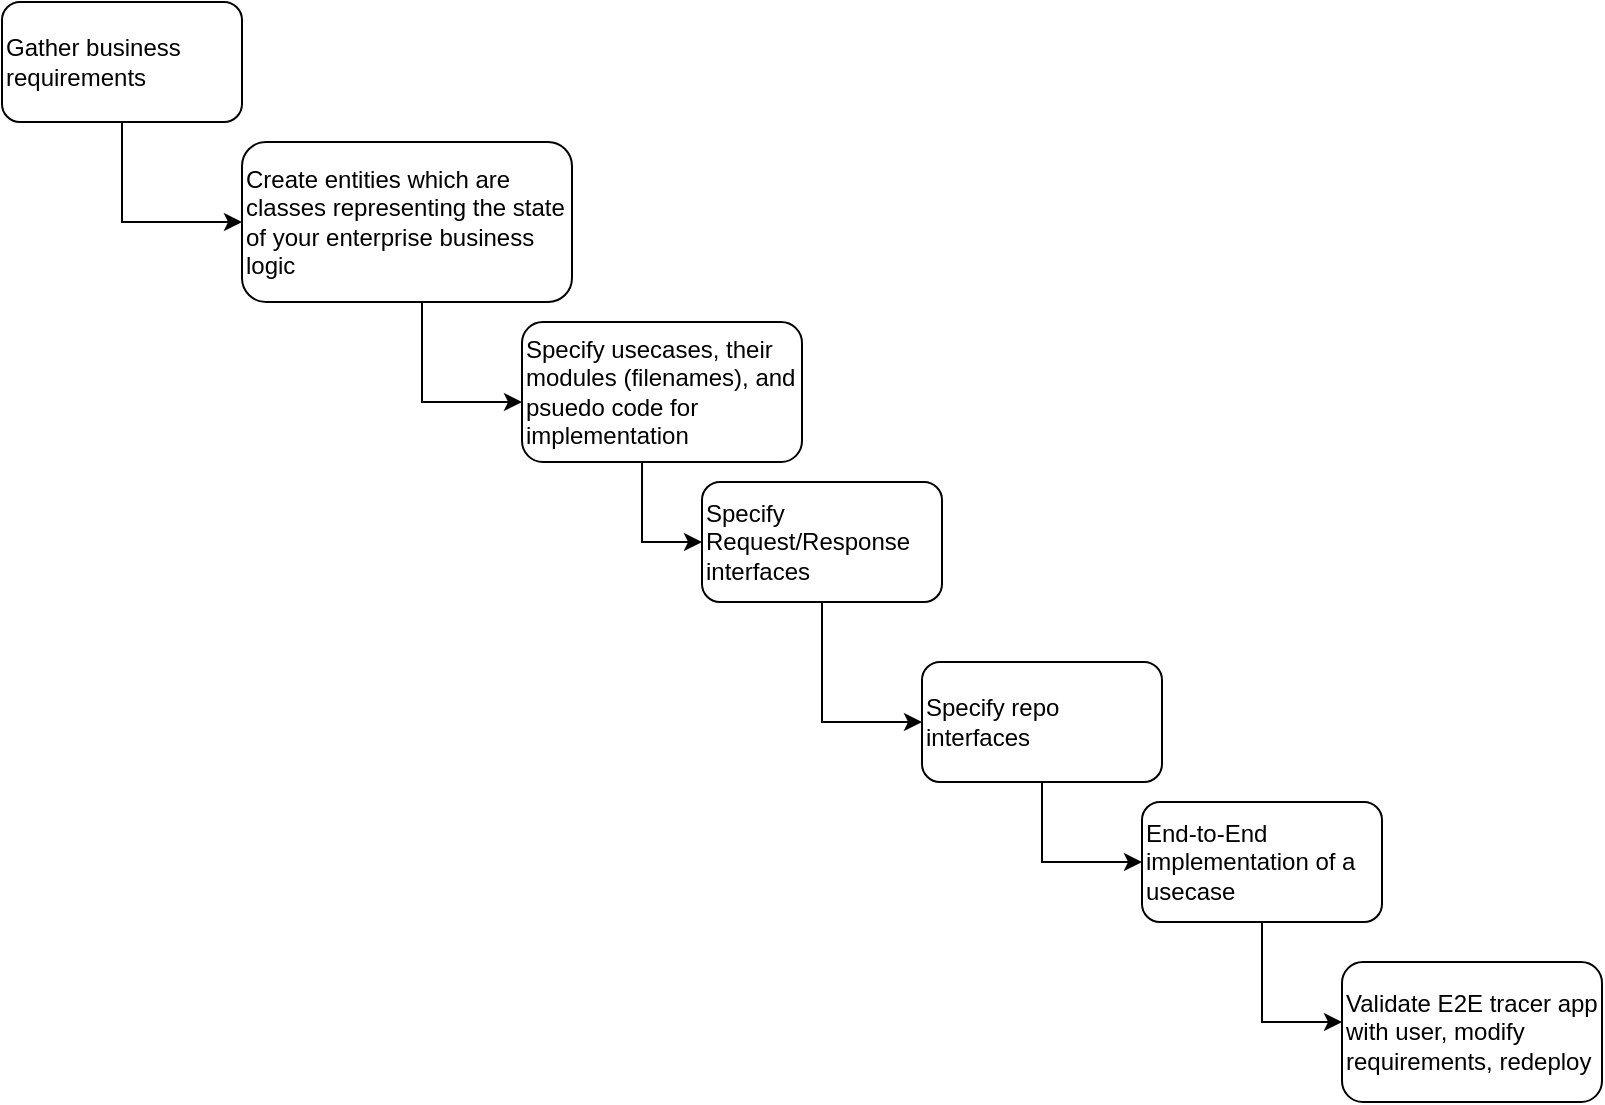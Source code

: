 <mxfile version="14.1.8" type="device"><diagram id="VlTA8ej1-gUALvqAtq2K" name="Page-1"><mxGraphModel dx="753" dy="466" grid="1" gridSize="10" guides="1" tooltips="1" connect="1" arrows="1" fold="1" page="1" pageScale="1" pageWidth="850" pageHeight="1100" math="0" shadow="0"><root><mxCell id="0"/><mxCell id="1" parent="0"/><mxCell id="_PDDuwf1gglLhWYPfyC7-5" value="" style="edgeStyle=orthogonalEdgeStyle;rounded=0;orthogonalLoop=1;jettySize=auto;html=1;" edge="1" parent="1" source="_PDDuwf1gglLhWYPfyC7-1" target="_PDDuwf1gglLhWYPfyC7-4"><mxGeometry relative="1" as="geometry"><Array as="points"><mxPoint x="270" y="470"/></Array></mxGeometry></mxCell><mxCell id="_PDDuwf1gglLhWYPfyC7-1" value="Gather business requirements" style="rounded=1;whiteSpace=wrap;html=1;align=left;" vertex="1" parent="1"><mxGeometry x="210" y="360" width="120" height="60" as="geometry"/></mxCell><mxCell id="_PDDuwf1gglLhWYPfyC7-4" value="Create entities which are classes representing the state of your enterprise business logic&amp;nbsp;" style="rounded=1;whiteSpace=wrap;html=1;align=left;" vertex="1" parent="1"><mxGeometry x="330" y="430" width="165" height="80" as="geometry"/></mxCell><mxCell id="_PDDuwf1gglLhWYPfyC7-10" value="" style="edgeStyle=orthogonalEdgeStyle;rounded=0;orthogonalLoop=1;jettySize=auto;html=1;" edge="1" parent="1" target="_PDDuwf1gglLhWYPfyC7-9"><mxGeometry relative="1" as="geometry"><mxPoint x="530.029" y="560" as="sourcePoint"/><Array as="points"><mxPoint x="530" y="630"/></Array></mxGeometry></mxCell><mxCell id="_PDDuwf1gglLhWYPfyC7-6" value="Specify usecases, their modules (filenames), and psuedo code for implementation" style="whiteSpace=wrap;html=1;rounded=1;align=left;" vertex="1" parent="1"><mxGeometry x="470" y="520" width="140" height="70" as="geometry"/></mxCell><mxCell id="_PDDuwf1gglLhWYPfyC7-12" value="" style="edgeStyle=orthogonalEdgeStyle;rounded=0;orthogonalLoop=1;jettySize=auto;html=1;entryX=0;entryY=0.5;entryDx=0;entryDy=0;" edge="1" parent="1" source="_PDDuwf1gglLhWYPfyC7-9" target="_PDDuwf1gglLhWYPfyC7-11"><mxGeometry relative="1" as="geometry"/></mxCell><mxCell id="_PDDuwf1gglLhWYPfyC7-9" value="Specify Request/Response interfaces" style="whiteSpace=wrap;html=1;rounded=1;align=left;" vertex="1" parent="1"><mxGeometry x="560" y="600" width="120" height="60" as="geometry"/></mxCell><mxCell id="_PDDuwf1gglLhWYPfyC7-14" value="" style="edgeStyle=orthogonalEdgeStyle;rounded=0;orthogonalLoop=1;jettySize=auto;html=1;entryX=0;entryY=0.5;entryDx=0;entryDy=0;" edge="1" parent="1" source="_PDDuwf1gglLhWYPfyC7-11" target="_PDDuwf1gglLhWYPfyC7-13"><mxGeometry relative="1" as="geometry"/></mxCell><mxCell id="_PDDuwf1gglLhWYPfyC7-11" value="Specify repo interfaces" style="whiteSpace=wrap;html=1;rounded=1;align=left;" vertex="1" parent="1"><mxGeometry x="670" y="690" width="120" height="60" as="geometry"/></mxCell><mxCell id="_PDDuwf1gglLhWYPfyC7-16" value="" style="edgeStyle=orthogonalEdgeStyle;rounded=0;orthogonalLoop=1;jettySize=auto;html=1;" edge="1" parent="1" source="_PDDuwf1gglLhWYPfyC7-13" target="_PDDuwf1gglLhWYPfyC7-15"><mxGeometry relative="1" as="geometry"><Array as="points"><mxPoint x="840" y="870"/></Array></mxGeometry></mxCell><mxCell id="_PDDuwf1gglLhWYPfyC7-13" value="End-to-End implementation of a usecase" style="whiteSpace=wrap;html=1;rounded=1;align=left;" vertex="1" parent="1"><mxGeometry x="780" y="760" width="120" height="60" as="geometry"/></mxCell><mxCell id="_PDDuwf1gglLhWYPfyC7-15" value="Validate E2E tracer app with user, modify requirements, redeploy" style="whiteSpace=wrap;html=1;rounded=1;align=left;" vertex="1" parent="1"><mxGeometry x="880" y="840" width="130" height="70" as="geometry"/></mxCell><mxCell id="_PDDuwf1gglLhWYPfyC7-26" value="" style="edgeStyle=orthogonalEdgeStyle;rounded=0;orthogonalLoop=1;jettySize=auto;html=1;entryX=0;entryY=0.5;entryDx=0;entryDy=0;" edge="1" parent="1"><mxGeometry relative="1" as="geometry"><mxPoint x="420" y="510" as="sourcePoint"/><mxPoint x="470" y="560" as="targetPoint"/><Array as="points"><mxPoint x="420.53" y="560"/></Array></mxGeometry></mxCell></root></mxGraphModel></diagram></mxfile>